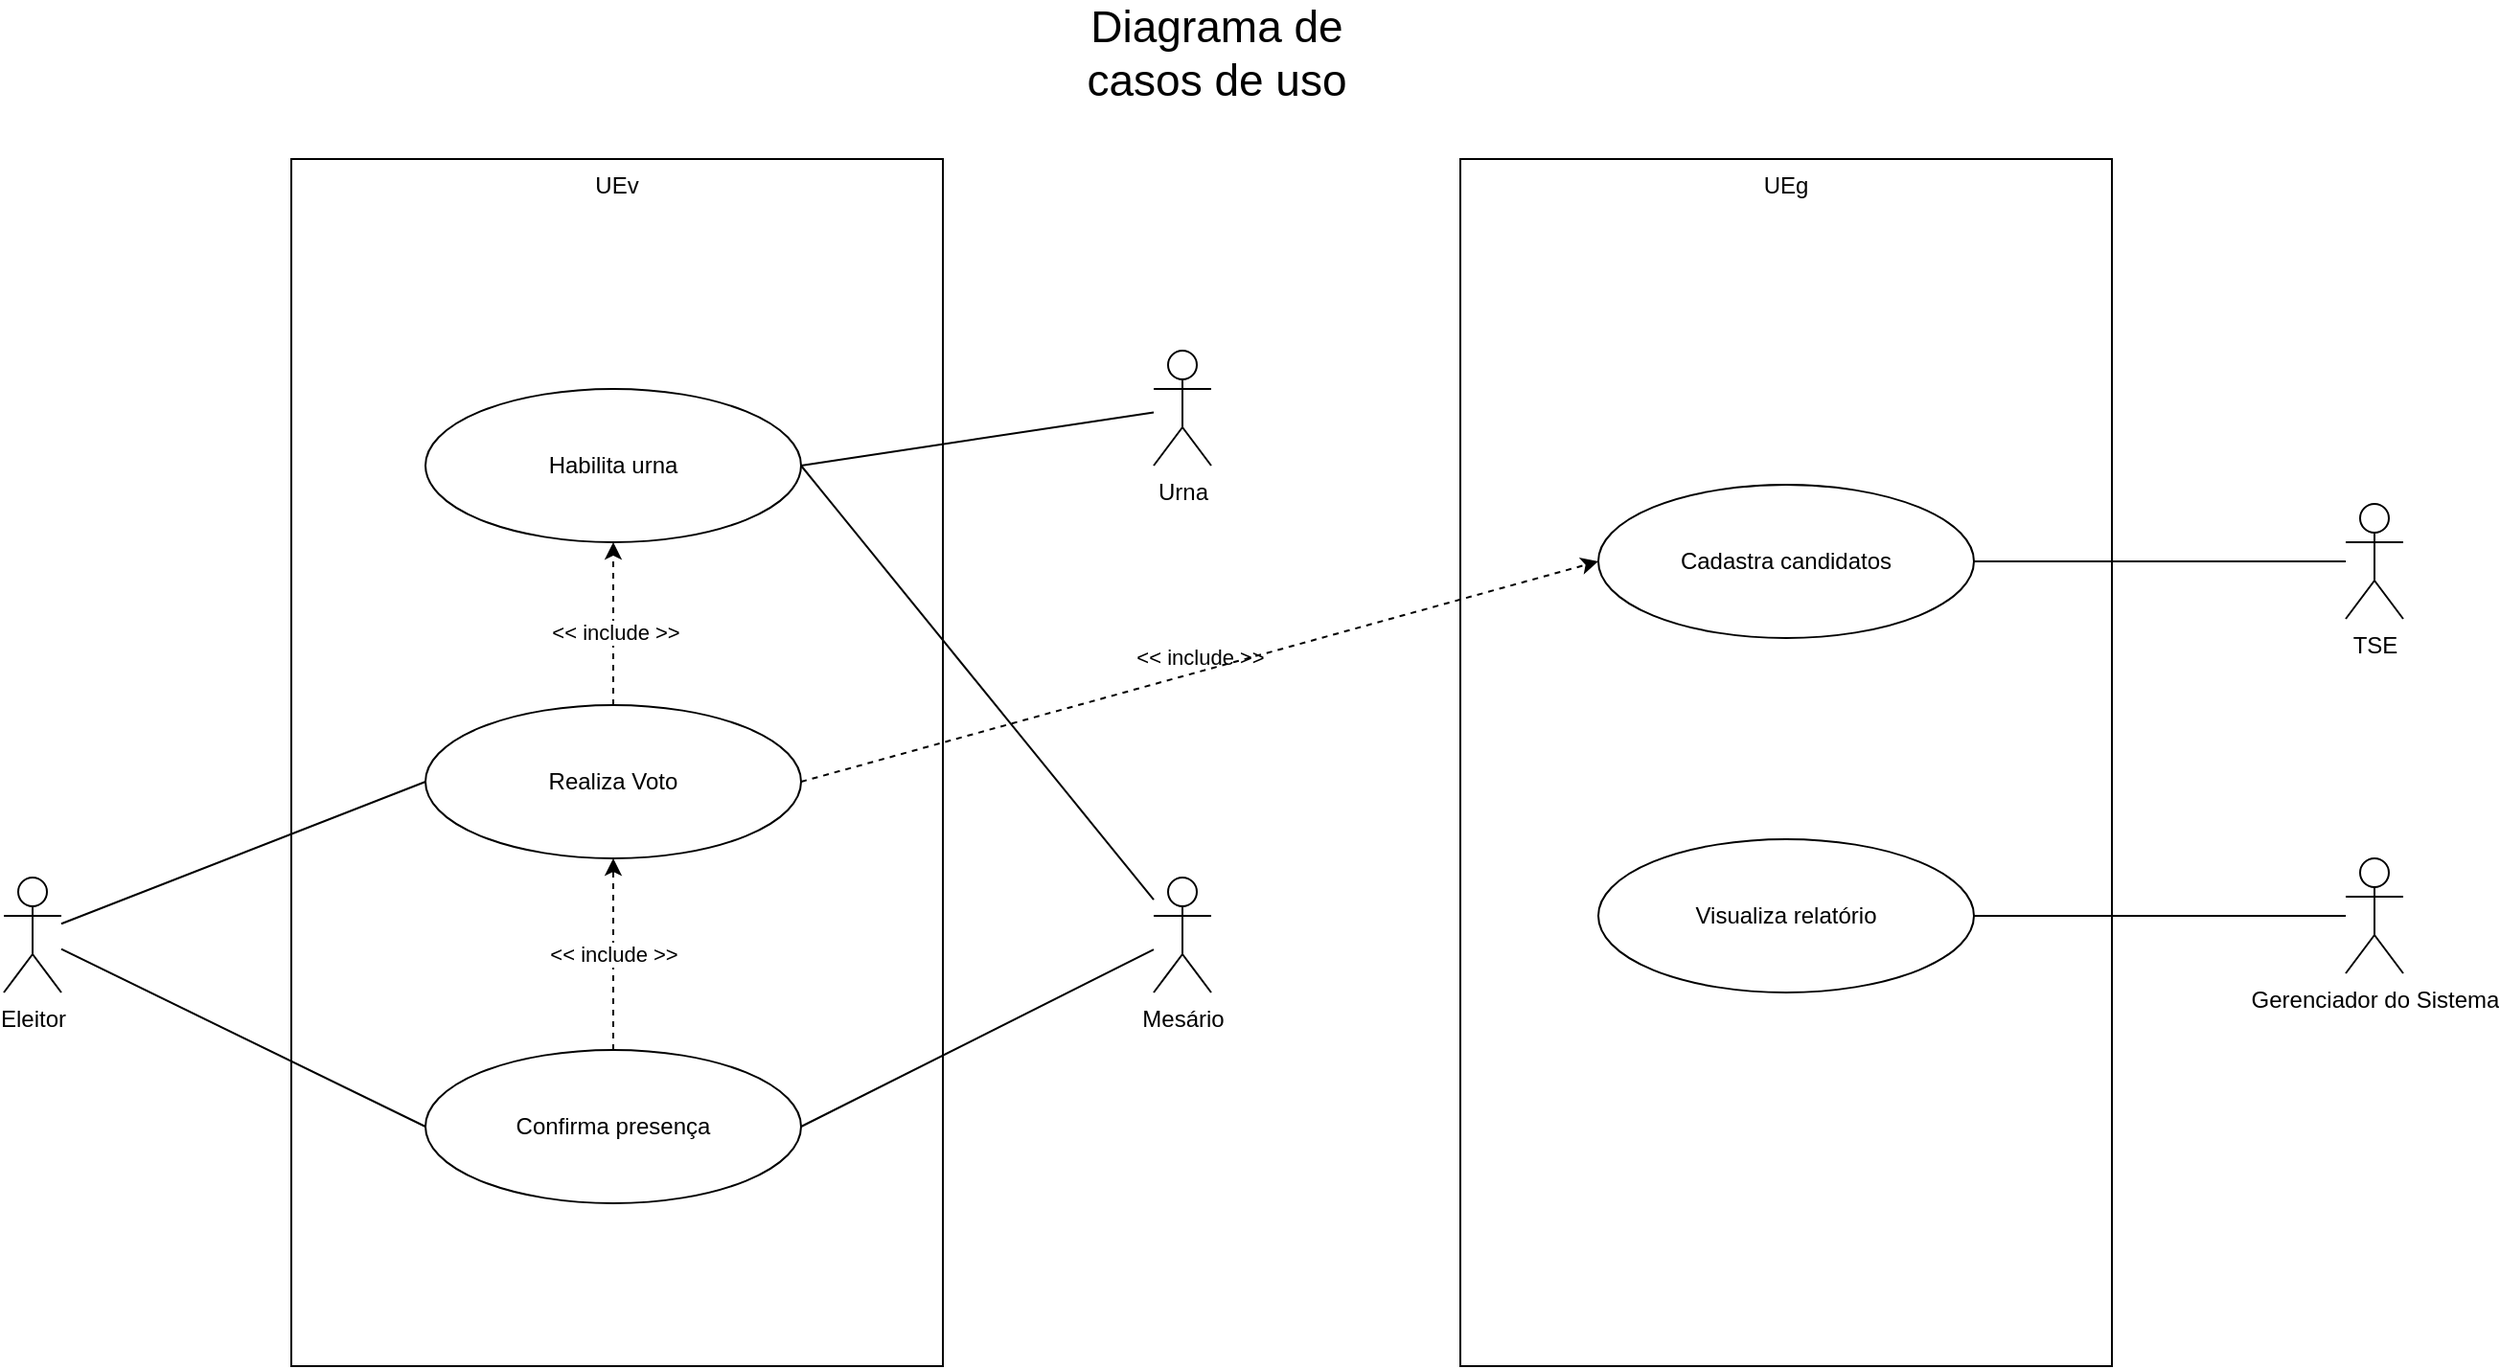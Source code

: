 <mxfile version="27.0.9">
  <diagram name="Página-1" id="0GcSKdRwCs0kFl_IHRIk">
    <mxGraphModel dx="1426" dy="841" grid="1" gridSize="10" guides="1" tooltips="1" connect="1" arrows="1" fold="1" page="1" pageScale="1" pageWidth="827" pageHeight="1169" math="0" shadow="0">
      <root>
        <mxCell id="0" />
        <mxCell id="1" parent="0" />
        <mxCell id="ZL3HPnN5DenfWC2NyIB3-14" value="UEg" style="rounded=0;whiteSpace=wrap;html=1;verticalAlign=top;" parent="1" vertex="1">
          <mxGeometry x="810" y="120" width="340" height="630" as="geometry" />
        </mxCell>
        <mxCell id="ZL3HPnN5DenfWC2NyIB3-13" value="UEv" style="rounded=0;whiteSpace=wrap;html=1;verticalAlign=top;" parent="1" vertex="1">
          <mxGeometry x="200" y="120" width="340" height="630" as="geometry" />
        </mxCell>
        <mxCell id="ZL3HPnN5DenfWC2NyIB3-1" value="Diagrama de casos de uso" style="text;html=1;align=center;verticalAlign=middle;whiteSpace=wrap;rounded=0;fontSize=23;" parent="1" vertex="1">
          <mxGeometry x="600" y="50" width="166" height="30" as="geometry" />
        </mxCell>
        <mxCell id="ZL3HPnN5DenfWC2NyIB3-29" style="rounded=0;orthogonalLoop=1;jettySize=auto;html=1;entryX=0;entryY=0.5;entryDx=0;entryDy=0;endArrow=none;endFill=0;" parent="1" source="ZL3HPnN5DenfWC2NyIB3-2" target="ZL3HPnN5DenfWC2NyIB3-5" edge="1">
          <mxGeometry relative="1" as="geometry" />
        </mxCell>
        <mxCell id="ZL3HPnN5DenfWC2NyIB3-50" style="rounded=0;orthogonalLoop=1;jettySize=auto;html=1;entryX=0;entryY=0.5;entryDx=0;entryDy=0;endArrow=none;endFill=0;" parent="1" source="ZL3HPnN5DenfWC2NyIB3-2" target="ZL3HPnN5DenfWC2NyIB3-48" edge="1">
          <mxGeometry relative="1" as="geometry" />
        </mxCell>
        <mxCell id="ZL3HPnN5DenfWC2NyIB3-2" value="Eleitor" style="shape=umlActor;verticalLabelPosition=bottom;verticalAlign=top;html=1;outlineConnect=0;" parent="1" vertex="1">
          <mxGeometry x="50" y="495" width="30" height="60" as="geometry" />
        </mxCell>
        <mxCell id="ZL3HPnN5DenfWC2NyIB3-53" style="edgeStyle=orthogonalEdgeStyle;rounded=0;orthogonalLoop=1;jettySize=auto;html=1;exitX=0.5;exitY=0;exitDx=0;exitDy=0;entryX=0.5;entryY=1;entryDx=0;entryDy=0;dashed=1;" parent="1" source="ZL3HPnN5DenfWC2NyIB3-5" target="ZL3HPnN5DenfWC2NyIB3-45" edge="1">
          <mxGeometry relative="1" as="geometry" />
        </mxCell>
        <mxCell id="ZL3HPnN5DenfWC2NyIB3-55" value="&amp;lt;&amp;lt; include &amp;gt;&amp;gt;" style="edgeLabel;html=1;align=center;verticalAlign=middle;resizable=0;points=[];" parent="ZL3HPnN5DenfWC2NyIB3-53" vertex="1" connectable="0">
          <mxGeometry x="-0.106" y="-1" relative="1" as="geometry">
            <mxPoint as="offset" />
          </mxGeometry>
        </mxCell>
        <mxCell id="ZL3HPnN5DenfWC2NyIB3-56" value="&#xa;&lt;span style=&quot;color: rgb(0, 0, 0); font-family: Helvetica; font-size: 11px; font-style: normal; font-variant-ligatures: normal; font-variant-caps: normal; font-weight: 400; letter-spacing: normal; orphans: 2; text-align: center; text-indent: 0px; text-transform: none; widows: 2; word-spacing: 0px; -webkit-text-stroke-width: 0px; white-space: nowrap; text-decoration-thickness: initial; text-decoration-style: initial; text-decoration-color: initial; float: none; display: inline !important;&quot;&gt;&amp;lt;&amp;lt; include &amp;gt;&amp;gt;&lt;/span&gt;&#xa;&#xa;" style="rounded=0;orthogonalLoop=1;jettySize=auto;html=1;exitX=1;exitY=0.5;exitDx=0;exitDy=0;entryX=0;entryY=0.5;entryDx=0;entryDy=0;dashed=1;labelBackgroundColor=none;" parent="1" source="ZL3HPnN5DenfWC2NyIB3-5" target="ZL3HPnN5DenfWC2NyIB3-39" edge="1">
          <mxGeometry relative="1" as="geometry" />
        </mxCell>
        <mxCell id="ZL3HPnN5DenfWC2NyIB3-5" value="Realiza Voto" style="ellipse;whiteSpace=wrap;html=1;" parent="1" vertex="1">
          <mxGeometry x="270" y="405" width="196" height="80" as="geometry" />
        </mxCell>
        <mxCell id="ZL3HPnN5DenfWC2NyIB3-16" value="Visualiza relatório" style="ellipse;whiteSpace=wrap;html=1;" parent="1" vertex="1">
          <mxGeometry x="882" y="475" width="196" height="80" as="geometry" />
        </mxCell>
        <mxCell id="ZL3HPnN5DenfWC2NyIB3-36" style="rounded=0;orthogonalLoop=1;jettySize=auto;html=1;entryX=1;entryY=0.5;entryDx=0;entryDy=0;endArrow=none;endFill=0;" parent="1" source="ZL3HPnN5DenfWC2NyIB3-21" target="ZL3HPnN5DenfWC2NyIB3-16" edge="1">
          <mxGeometry relative="1" as="geometry" />
        </mxCell>
        <mxCell id="ZL3HPnN5DenfWC2NyIB3-21" value="Gerenciador do Sistema" style="shape=umlActor;verticalLabelPosition=bottom;verticalAlign=top;html=1;outlineConnect=0;" parent="1" vertex="1">
          <mxGeometry x="1272" y="485" width="30" height="60" as="geometry" />
        </mxCell>
        <mxCell id="ZL3HPnN5DenfWC2NyIB3-40" style="rounded=0;orthogonalLoop=1;jettySize=auto;html=1;endArrow=none;endFill=0;" parent="1" source="ZL3HPnN5DenfWC2NyIB3-38" target="ZL3HPnN5DenfWC2NyIB3-39" edge="1">
          <mxGeometry relative="1" as="geometry" />
        </mxCell>
        <mxCell id="ZL3HPnN5DenfWC2NyIB3-38" value="TSE" style="shape=umlActor;verticalLabelPosition=bottom;verticalAlign=top;html=1;outlineConnect=0;" parent="1" vertex="1">
          <mxGeometry x="1272" y="300" width="30" height="60" as="geometry" />
        </mxCell>
        <mxCell id="ZL3HPnN5DenfWC2NyIB3-39" value="Cadastra candidatos" style="ellipse;whiteSpace=wrap;html=1;" parent="1" vertex="1">
          <mxGeometry x="882" y="290" width="196" height="80" as="geometry" />
        </mxCell>
        <mxCell id="ZL3HPnN5DenfWC2NyIB3-46" style="rounded=0;orthogonalLoop=1;jettySize=auto;html=1;endArrow=none;endFill=0;entryX=1;entryY=0.5;entryDx=0;entryDy=0;" parent="1" source="ZL3HPnN5DenfWC2NyIB3-42" target="ZL3HPnN5DenfWC2NyIB3-45" edge="1">
          <mxGeometry relative="1" as="geometry" />
        </mxCell>
        <mxCell id="ZL3HPnN5DenfWC2NyIB3-49" style="rounded=0;orthogonalLoop=1;jettySize=auto;html=1;entryX=1;entryY=0.5;entryDx=0;entryDy=0;endArrow=none;endFill=0;" parent="1" source="ZL3HPnN5DenfWC2NyIB3-42" target="ZL3HPnN5DenfWC2NyIB3-48" edge="1">
          <mxGeometry relative="1" as="geometry" />
        </mxCell>
        <mxCell id="ZL3HPnN5DenfWC2NyIB3-42" value="Mesário" style="shape=umlActor;verticalLabelPosition=bottom;verticalAlign=top;html=1;outlineConnect=0;" parent="1" vertex="1">
          <mxGeometry x="650" y="495" width="30" height="60" as="geometry" />
        </mxCell>
        <mxCell id="ZL3HPnN5DenfWC2NyIB3-43" value="Urna" style="shape=umlActor;verticalLabelPosition=bottom;verticalAlign=top;html=1;outlineConnect=0;" parent="1" vertex="1">
          <mxGeometry x="650" y="220" width="30" height="60" as="geometry" />
        </mxCell>
        <mxCell id="ZL3HPnN5DenfWC2NyIB3-47" style="rounded=0;orthogonalLoop=1;jettySize=auto;html=1;exitX=1;exitY=0.5;exitDx=0;exitDy=0;endArrow=none;endFill=0;" parent="1" source="ZL3HPnN5DenfWC2NyIB3-45" target="ZL3HPnN5DenfWC2NyIB3-43" edge="1">
          <mxGeometry relative="1" as="geometry" />
        </mxCell>
        <mxCell id="ZL3HPnN5DenfWC2NyIB3-45" value="Habilita urna" style="ellipse;whiteSpace=wrap;html=1;" parent="1" vertex="1">
          <mxGeometry x="270" y="240" width="196" height="80" as="geometry" />
        </mxCell>
        <mxCell id="ZL3HPnN5DenfWC2NyIB3-52" value="&amp;lt;&amp;lt; include &amp;gt;&amp;gt;" style="edgeStyle=orthogonalEdgeStyle;rounded=0;orthogonalLoop=1;jettySize=auto;html=1;entryX=0.5;entryY=1;entryDx=0;entryDy=0;dashed=1;" parent="1" source="ZL3HPnN5DenfWC2NyIB3-48" target="ZL3HPnN5DenfWC2NyIB3-5" edge="1">
          <mxGeometry relative="1" as="geometry" />
        </mxCell>
        <mxCell id="ZL3HPnN5DenfWC2NyIB3-48" value="Confirma presença" style="ellipse;whiteSpace=wrap;html=1;" parent="1" vertex="1">
          <mxGeometry x="270" y="585" width="196" height="80" as="geometry" />
        </mxCell>
      </root>
    </mxGraphModel>
  </diagram>
</mxfile>
